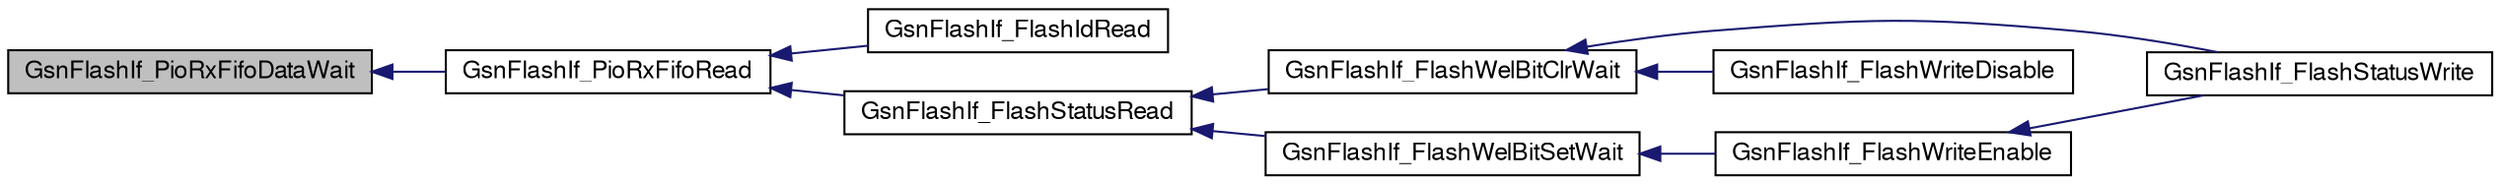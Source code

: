 digraph G
{
  edge [fontname="FreeSans",fontsize="12",labelfontname="FreeSans",labelfontsize="12"];
  node [fontname="FreeSans",fontsize="12",shape=record];
  rankdir=LR;
  Node1 [label="GsnFlashIf_PioRxFifoDataWait",height=0.2,width=0.4,color="black", fillcolor="grey75", style="filled" fontcolor="black"];
  Node1 -> Node2 [dir=back,color="midnightblue",fontsize="12",style="solid"];
  Node2 [label="GsnFlashIf_PioRxFifoRead",height=0.2,width=0.4,color="black", fillcolor="white", style="filled",URL="$a00669.html#ga3c41c43e8ea5c81f7c5307820685fdaf",tooltip="Read FlashIf Pio Rx fifo Data."];
  Node2 -> Node3 [dir=back,color="midnightblue",fontsize="12",style="solid"];
  Node3 [label="GsnFlashIf_FlashIdRead",height=0.2,width=0.4,color="black", fillcolor="white", style="filled",URL="$a00669.html#ga9bd33077456561b3a74960e3b59fd3a1",tooltip="FlashIf Flash Id Read."];
  Node2 -> Node4 [dir=back,color="midnightblue",fontsize="12",style="solid"];
  Node4 [label="GsnFlashIf_FlashStatusRead",height=0.2,width=0.4,color="black", fillcolor="white", style="filled",URL="$a00669.html#ga48297488ec4d500970cb6950cae78570",tooltip="FlashIf Flash Status Read."];
  Node4 -> Node5 [dir=back,color="midnightblue",fontsize="12",style="solid"];
  Node5 [label="GsnFlashIf_FlashWelBitClrWait",height=0.2,width=0.4,color="black", fillcolor="white", style="filled",URL="$a00669.html#gacbb20c31b55b63691495359dad00ccc6",tooltip="FlashIf FlashWelBitClrWait."];
  Node5 -> Node6 [dir=back,color="midnightblue",fontsize="12",style="solid"];
  Node6 [label="GsnFlashIf_FlashStatusWrite",height=0.2,width=0.4,color="black", fillcolor="white", style="filled",URL="$a00669.html#ga3a7eea5fe3bb3b96a573037b355c0c0e",tooltip="FlashIf Flash status Write."];
  Node5 -> Node7 [dir=back,color="midnightblue",fontsize="12",style="solid"];
  Node7 [label="GsnFlashIf_FlashWriteDisable",height=0.2,width=0.4,color="black", fillcolor="white", style="filled",URL="$a00669.html#gaa765eb6f46ca5e3787deb574e035a43b",tooltip="FlashIf Flash Write Disable."];
  Node4 -> Node8 [dir=back,color="midnightblue",fontsize="12",style="solid"];
  Node8 [label="GsnFlashIf_FlashWelBitSetWait",height=0.2,width=0.4,color="black", fillcolor="white", style="filled",URL="$a00669.html#gaa4154e89e9e4a898ea3201fe01399563",tooltip="FlashIf FlashWelBitSetWait."];
  Node8 -> Node9 [dir=back,color="midnightblue",fontsize="12",style="solid"];
  Node9 [label="GsnFlashIf_FlashWriteEnable",height=0.2,width=0.4,color="black", fillcolor="white", style="filled",URL="$a00669.html#ga73f637bd9c4acf82825974b750102043",tooltip="FlashIf Flash Write Enable."];
  Node9 -> Node6 [dir=back,color="midnightblue",fontsize="12",style="solid"];
}
